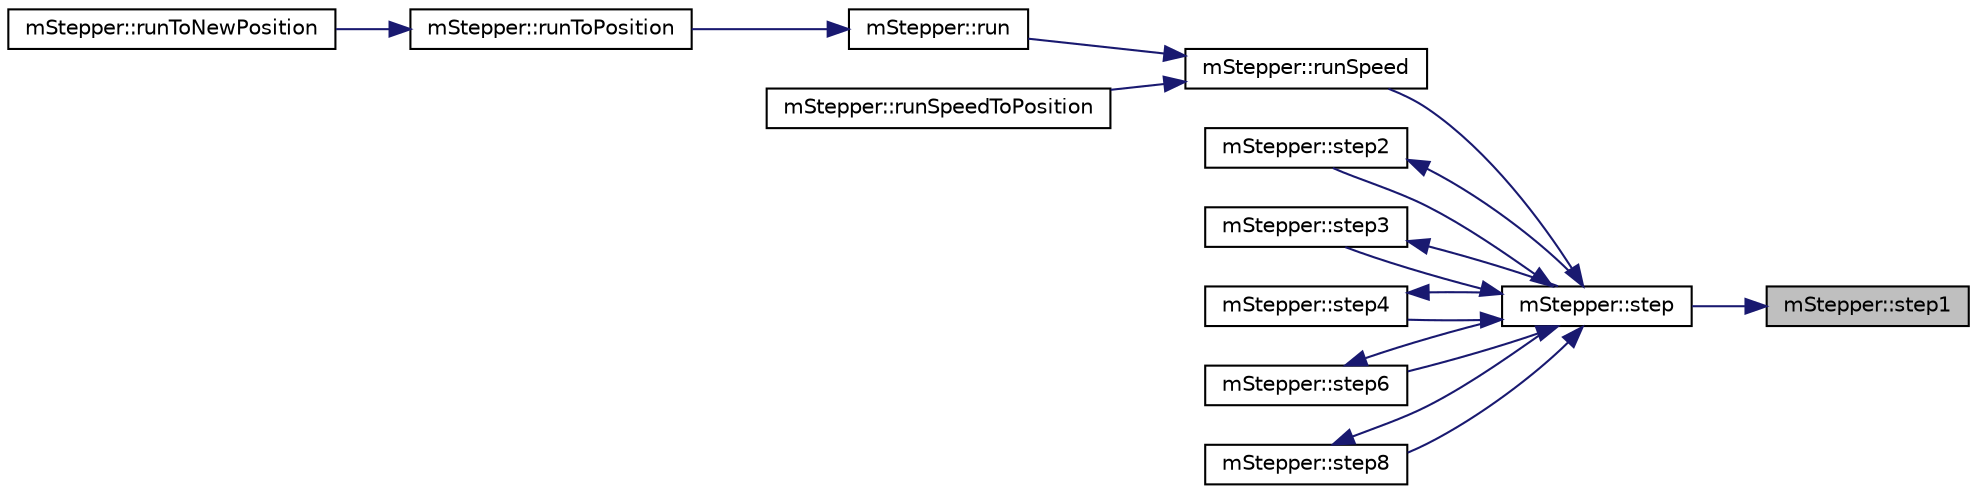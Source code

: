 digraph "mStepper::step1"
{
 // LATEX_PDF_SIZE
  edge [fontname="Helvetica",fontsize="10",labelfontname="Helvetica",labelfontsize="10"];
  node [fontname="Helvetica",fontsize="10",shape=record];
  rankdir="RL";
  Node1 [label="mStepper::step1",height=0.2,width=0.4,color="black", fillcolor="grey75", style="filled", fontcolor="black",tooltip=" "];
  Node1 -> Node2 [dir="back",color="midnightblue",fontsize="10",style="solid",fontname="Helvetica"];
  Node2 [label="mStepper::step",height=0.2,width=0.4,color="black", fillcolor="white", style="filled",URL="$classm_stepper.html#a461bc889477ed986bdecdcb7212db77b",tooltip=" "];
  Node2 -> Node3 [dir="back",color="midnightblue",fontsize="10",style="solid",fontname="Helvetica"];
  Node3 [label="mStepper::runSpeed",height=0.2,width=0.4,color="black", fillcolor="white", style="filled",URL="$classm_stepper.html#ab7b2afbe63275a607b8f38f273aebeba",tooltip=" "];
  Node3 -> Node4 [dir="back",color="midnightblue",fontsize="10",style="solid",fontname="Helvetica"];
  Node4 [label="mStepper::run",height=0.2,width=0.4,color="black", fillcolor="white", style="filled",URL="$classm_stepper.html#ae7f4e6dc95ff43d371cc1b8239330ba6",tooltip=" "];
  Node4 -> Node5 [dir="back",color="midnightblue",fontsize="10",style="solid",fontname="Helvetica"];
  Node5 [label="mStepper::runToPosition",height=0.2,width=0.4,color="black", fillcolor="white", style="filled",URL="$classm_stepper.html#a2f6b5b5aec1787ccd9fc424b49616795",tooltip=" "];
  Node5 -> Node6 [dir="back",color="midnightblue",fontsize="10",style="solid",fontname="Helvetica"];
  Node6 [label="mStepper::runToNewPosition",height=0.2,width=0.4,color="black", fillcolor="white", style="filled",URL="$classm_stepper.html#a351ac829bed63ac100f71cefb2d268f8",tooltip=" "];
  Node3 -> Node7 [dir="back",color="midnightblue",fontsize="10",style="solid",fontname="Helvetica"];
  Node7 [label="mStepper::runSpeedToPosition",height=0.2,width=0.4,color="black", fillcolor="white", style="filled",URL="$classm_stepper.html#a185c942896cc0aa19dbc8f786d776a7e",tooltip=" "];
  Node2 -> Node8 [dir="back",color="midnightblue",fontsize="10",style="solid",fontname="Helvetica"];
  Node8 [label="mStepper::step2",height=0.2,width=0.4,color="black", fillcolor="white", style="filled",URL="$classm_stepper.html#aacde8d8de5b23388da9434c8a20da2a2",tooltip=" "];
  Node8 -> Node2 [dir="back",color="midnightblue",fontsize="10",style="solid",fontname="Helvetica"];
  Node2 -> Node9 [dir="back",color="midnightblue",fontsize="10",style="solid",fontname="Helvetica"];
  Node9 [label="mStepper::step3",height=0.2,width=0.4,color="black", fillcolor="white", style="filled",URL="$classm_stepper.html#aeb61a1d0104a56e602b405b22bcdd908",tooltip=" "];
  Node9 -> Node2 [dir="back",color="midnightblue",fontsize="10",style="solid",fontname="Helvetica"];
  Node2 -> Node10 [dir="back",color="midnightblue",fontsize="10",style="solid",fontname="Helvetica"];
  Node10 [label="mStepper::step4",height=0.2,width=0.4,color="black", fillcolor="white", style="filled",URL="$classm_stepper.html#aab6c731a40ee8a2d4b8d0eb00b950720",tooltip=" "];
  Node10 -> Node2 [dir="back",color="midnightblue",fontsize="10",style="solid",fontname="Helvetica"];
  Node2 -> Node11 [dir="back",color="midnightblue",fontsize="10",style="solid",fontname="Helvetica"];
  Node11 [label="mStepper::step6",height=0.2,width=0.4,color="black", fillcolor="white", style="filled",URL="$classm_stepper.html#a4dbe4ea3dd2fd2fcc369c7de8ffa2547",tooltip=" "];
  Node11 -> Node2 [dir="back",color="midnightblue",fontsize="10",style="solid",fontname="Helvetica"];
  Node2 -> Node12 [dir="back",color="midnightblue",fontsize="10",style="solid",fontname="Helvetica"];
  Node12 [label="mStepper::step8",height=0.2,width=0.4,color="black", fillcolor="white", style="filled",URL="$classm_stepper.html#a4f29ded0620097e5b0eda94d2103dfd9",tooltip=" "];
  Node12 -> Node2 [dir="back",color="midnightblue",fontsize="10",style="solid",fontname="Helvetica"];
}

